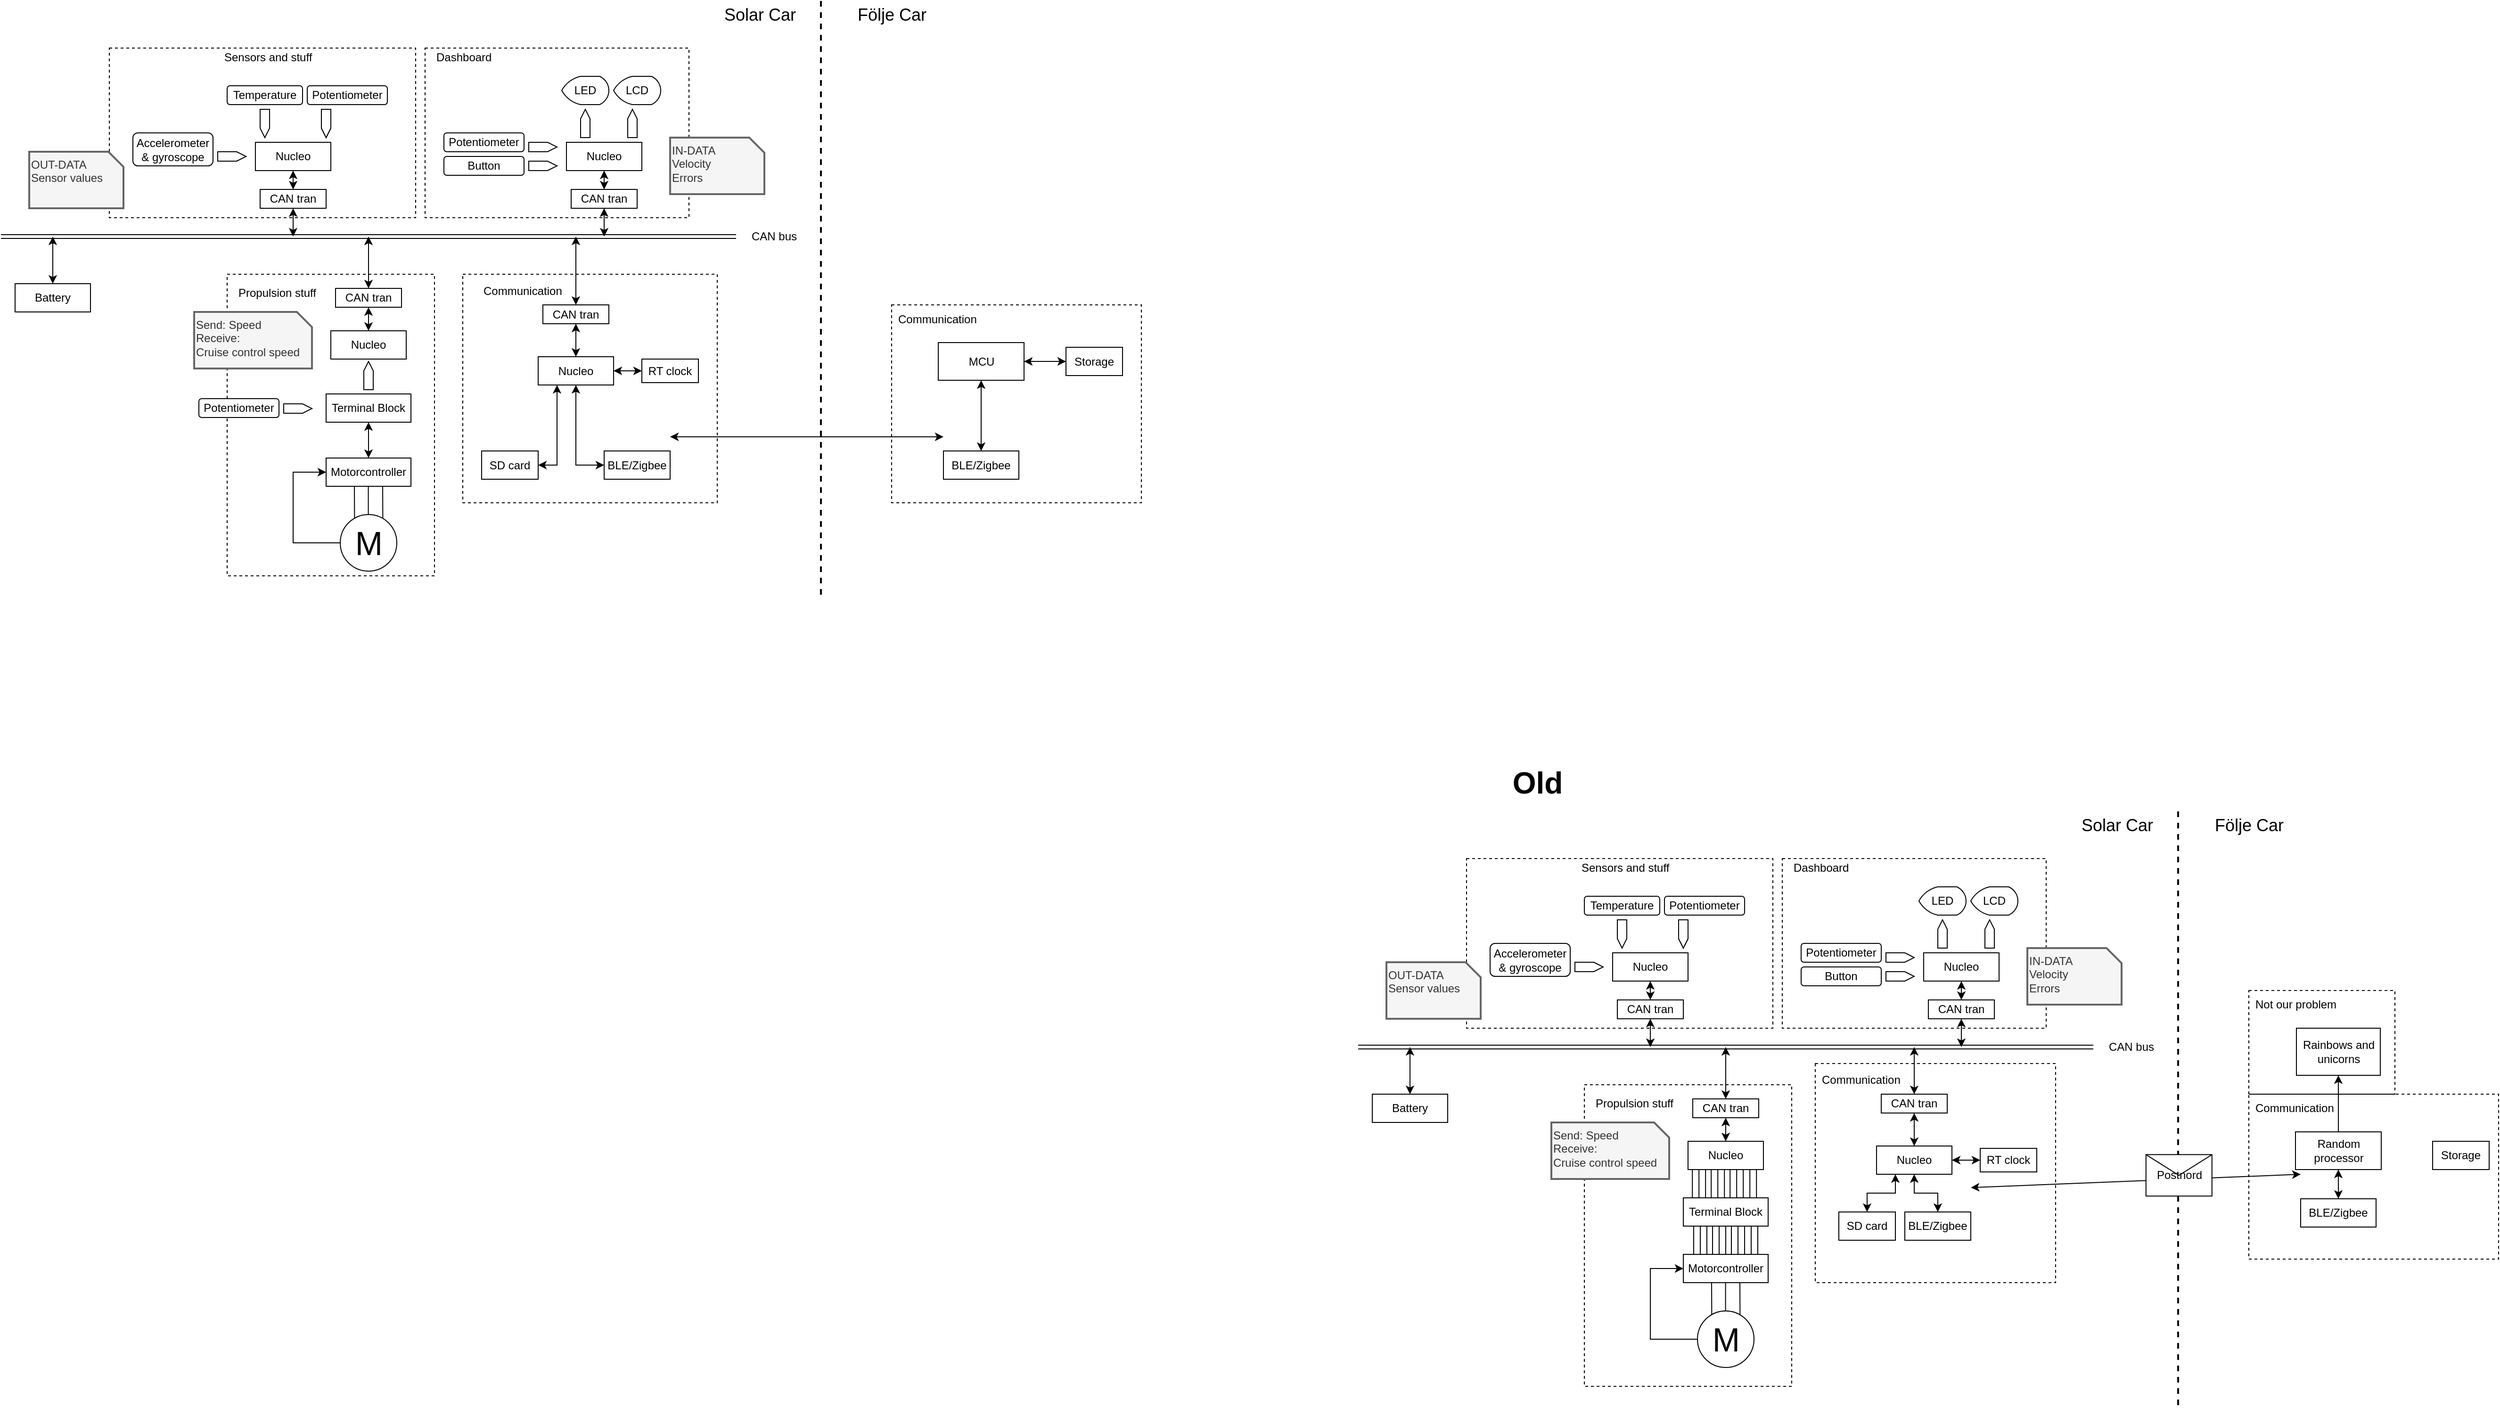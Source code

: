 <mxfile version="13.6.2" type="google"><diagram id="JOVtu_WP8rfLS2CWkXxi" name="Page-1"><mxGraphModel dx="2272" dy="831" grid="1" gridSize="10" guides="1" tooltips="1" connect="1" arrows="1" fold="1" page="1" pageScale="1" pageWidth="850" pageHeight="1100" math="0" shadow="0"><root><mxCell id="0"/><mxCell id="1" parent="0"/><mxCell id="NJDz_mMr1J9rs31VTrDO-143" value="" style="rounded=0;whiteSpace=wrap;html=1;strokeWidth=1;fillColor=none;dashed=1;" parent="1" vertex="1"><mxGeometry x="485" y="392.5" width="265" height="210" as="geometry"/></mxCell><mxCell id="5iltLt7FTqB3jubE-Xjw-35" value="" style="rounded=0;whiteSpace=wrap;html=1;strokeWidth=1;fillColor=none;dashed=1;" parent="1" vertex="1"><mxGeometry x="-345" y="120" width="325" height="180" as="geometry"/></mxCell><mxCell id="5iltLt7FTqB3jubE-Xjw-30" value="" style="rounded=0;whiteSpace=wrap;html=1;strokeWidth=1;fillColor=none;dashed=1;" parent="1" vertex="1"><mxGeometry x="30" y="360" width="270" height="242.5" as="geometry"/></mxCell><mxCell id="5iltLt7FTqB3jubE-Xjw-28" value="" style="rounded=0;whiteSpace=wrap;html=1;strokeWidth=1;fillColor=none;dashed=1;" parent="1" vertex="1"><mxGeometry x="-220" y="360" width="220" height="320" as="geometry"/></mxCell><mxCell id="5iltLt7FTqB3jubE-Xjw-18" value="" style="rounded=0;whiteSpace=wrap;html=1;strokeWidth=1;fillColor=none;dashed=1;" parent="1" vertex="1"><mxGeometry x="-10" y="120" width="280" height="180" as="geometry"/></mxCell><mxCell id="NJDz_mMr1J9rs31VTrDO-21" value="" style="endArrow=none;html=1;entryX=0.342;entryY=1.087;entryDx=0;entryDy=0;entryPerimeter=0;" parent="1" edge="1"><mxGeometry width="50" height="50" relative="1" as="geometry"><mxPoint x="-84.8" y="625" as="sourcePoint"/><mxPoint x="-85" y="585" as="targetPoint"/></mxGeometry></mxCell><mxCell id="NJDz_mMr1J9rs31VTrDO-20" value="" style="endArrow=none;html=1;entryX=0.342;entryY=1.087;entryDx=0;entryDy=0;entryPerimeter=0;" parent="1" edge="1"><mxGeometry width="50" height="50" relative="1" as="geometry"><mxPoint x="-54.8" y="625" as="sourcePoint"/><mxPoint x="-55.0" y="585" as="targetPoint"/></mxGeometry></mxCell><mxCell id="NJDz_mMr1J9rs31VTrDO-19" value="" style="endArrow=none;html=1;entryX=0.342;entryY=1.087;entryDx=0;entryDy=0;entryPerimeter=0;exitX=0.263;exitY=0.05;exitDx=0;exitDy=0;exitPerimeter=0;" parent="1" edge="1"><mxGeometry width="50" height="50" relative="1" as="geometry"><mxPoint x="-70.2" y="615.39" as="sourcePoint"/><mxPoint x="-70.2" y="585" as="targetPoint"/></mxGeometry></mxCell><mxCell id="5iltLt7FTqB3jubE-Xjw-7" style="edgeStyle=orthogonalEdgeStyle;rounded=0;orthogonalLoop=1;jettySize=auto;html=1;exitX=0.25;exitY=1;exitDx=0;exitDy=0;entryX=1;entryY=0.5;entryDx=0;entryDy=0;startArrow=classic;startFill=1;strokeWidth=1;strokeColor=#000000;" parent="1" source="kQJTYhVOfzbH0iFsb9MM-1" target="kQJTYhVOfzbH0iFsb9MM-20" edge="1"><mxGeometry relative="1" as="geometry"/></mxCell><mxCell id="5iltLt7FTqB3jubE-Xjw-10" style="edgeStyle=orthogonalEdgeStyle;rounded=0;orthogonalLoop=1;jettySize=auto;html=1;exitX=1;exitY=0.5;exitDx=0;exitDy=0;entryX=0;entryY=0.5;entryDx=0;entryDy=0;startArrow=classic;startFill=1;strokeWidth=1;strokeColor=#000000;" parent="1" source="kQJTYhVOfzbH0iFsb9MM-1" target="5iltLt7FTqB3jubE-Xjw-6" edge="1"><mxGeometry relative="1" as="geometry"/></mxCell><mxCell id="zyeD23SzKpVke0WsyrsD-100" style="edgeStyle=orthogonalEdgeStyle;rounded=0;orthogonalLoop=1;jettySize=auto;html=1;exitX=0.5;exitY=1;exitDx=0;exitDy=0;entryX=0;entryY=0.5;entryDx=0;entryDy=0;startArrow=classic;startFill=1;" parent="1" source="kQJTYhVOfzbH0iFsb9MM-1" target="kQJTYhVOfzbH0iFsb9MM-6" edge="1"><mxGeometry relative="1" as="geometry"/></mxCell><mxCell id="kQJTYhVOfzbH0iFsb9MM-1" value="Nucleo" style="rounded=0;whiteSpace=wrap;html=1;" parent="1" vertex="1"><mxGeometry x="110" y="447.5" width="80" height="30" as="geometry"/></mxCell><mxCell id="kQJTYhVOfzbH0iFsb9MM-2" value="" style="endArrow=none;dashed=1;html=1;fontStyle=1;strokeWidth=2;" parent="1" edge="1"><mxGeometry width="50" height="50" relative="1" as="geometry"><mxPoint x="410" y="700" as="sourcePoint"/><mxPoint x="410" y="70" as="targetPoint"/></mxGeometry></mxCell><mxCell id="kQJTYhVOfzbH0iFsb9MM-3" value="Solar Car" style="text;html=1;align=center;verticalAlign=middle;resizable=0;points=[];autosize=1;fontStyle=0;fontSize=18;" parent="1" vertex="1"><mxGeometry x="300" y="70" width="90" height="30" as="geometry"/></mxCell><mxCell id="kQJTYhVOfzbH0iFsb9MM-4" value="Följe Car" style="text;html=1;align=center;verticalAlign=middle;resizable=0;points=[];autosize=1;fontStyle=0;fontSize=18;" parent="1" vertex="1"><mxGeometry x="440" y="70" width="90" height="30" as="geometry"/></mxCell><mxCell id="kQJTYhVOfzbH0iFsb9MM-6" value="BLE/Zigbee" style="rounded=0;whiteSpace=wrap;html=1;" parent="1" vertex="1"><mxGeometry x="180" y="547.5" width="70" height="30" as="geometry"/></mxCell><mxCell id="kQJTYhVOfzbH0iFsb9MM-10" style="edgeStyle=orthogonalEdgeStyle;rounded=0;orthogonalLoop=1;jettySize=auto;html=1;exitX=0.5;exitY=1;exitDx=0;exitDy=0;entryX=0.5;entryY=0;entryDx=0;entryDy=0;startArrow=classic;startFill=1;" parent="1" source="kQJTYhVOfzbH0iFsb9MM-9" target="kQJTYhVOfzbH0iFsb9MM-1" edge="1"><mxGeometry relative="1" as="geometry"/></mxCell><mxCell id="kQJTYhVOfzbH0iFsb9MM-12" style="edgeStyle=orthogonalEdgeStyle;rounded=0;orthogonalLoop=1;jettySize=auto;html=1;exitX=0.5;exitY=0;exitDx=0;exitDy=0;startArrow=classic;startFill=1;" parent="1" source="kQJTYhVOfzbH0iFsb9MM-9" edge="1"><mxGeometry relative="1" as="geometry"><mxPoint x="150" y="320" as="targetPoint"/><mxPoint x="130" y="390" as="sourcePoint"/><Array as="points"><mxPoint x="150" y="320"/></Array></mxGeometry></mxCell><mxCell id="kQJTYhVOfzbH0iFsb9MM-9" value="CAN tran" style="rounded=0;whiteSpace=wrap;html=1;" parent="1" vertex="1"><mxGeometry x="115" y="392.5" width="70" height="20" as="geometry"/></mxCell><mxCell id="kQJTYhVOfzbH0iFsb9MM-16" style="edgeStyle=orthogonalEdgeStyle;rounded=0;orthogonalLoop=1;jettySize=auto;html=1;exitX=0.5;exitY=1;exitDx=0;exitDy=0;entryX=0.5;entryY=0;entryDx=0;entryDy=0;startArrow=classic;startFill=1;strokeWidth=1;" parent="1" source="kQJTYhVOfzbH0iFsb9MM-13" target="kQJTYhVOfzbH0iFsb9MM-14" edge="1"><mxGeometry relative="1" as="geometry"/></mxCell><mxCell id="kQJTYhVOfzbH0iFsb9MM-13" value="Nucleo" style="rounded=0;whiteSpace=wrap;html=1;" parent="1" vertex="1"><mxGeometry x="-190" y="220" width="80" height="30" as="geometry"/></mxCell><mxCell id="kQJTYhVOfzbH0iFsb9MM-17" style="edgeStyle=orthogonalEdgeStyle;rounded=0;orthogonalLoop=1;jettySize=auto;html=1;exitX=0.5;exitY=1;exitDx=0;exitDy=0;startArrow=classic;startFill=1;strokeColor=#000000;strokeWidth=1;" parent="1" source="kQJTYhVOfzbH0iFsb9MM-14" edge="1"><mxGeometry relative="1" as="geometry"><mxPoint x="-150" y="320" as="targetPoint"/></mxGeometry></mxCell><mxCell id="kQJTYhVOfzbH0iFsb9MM-14" value="CAN tran" style="rounded=0;whiteSpace=wrap;html=1;" parent="1" vertex="1"><mxGeometry x="-185" y="270" width="70" height="20" as="geometry"/></mxCell><mxCell id="kQJTYhVOfzbH0iFsb9MM-18" value="" style="shape=link;html=1;startArrow=classic;startFill=1;strokeColor=#000000;strokeWidth=1;" parent="1" edge="1"><mxGeometry width="100" relative="1" as="geometry"><mxPoint x="-460" y="320" as="sourcePoint"/><mxPoint x="320" y="320" as="targetPoint"/></mxGeometry></mxCell><mxCell id="kQJTYhVOfzbH0iFsb9MM-19" value="CAN bus" style="text;html=1;align=center;verticalAlign=middle;resizable=0;points=[];autosize=1;" parent="1" vertex="1"><mxGeometry x="330" y="310" width="60" height="20" as="geometry"/></mxCell><mxCell id="kQJTYhVOfzbH0iFsb9MM-20" value="SD card" style="rounded=0;whiteSpace=wrap;html=1;" parent="1" vertex="1"><mxGeometry x="50" y="547.5" width="60" height="30" as="geometry"/></mxCell><mxCell id="kQJTYhVOfzbH0iFsb9MM-24" style="edgeStyle=orthogonalEdgeStyle;rounded=0;orthogonalLoop=1;jettySize=auto;html=1;exitX=0.5;exitY=1;exitDx=0;exitDy=0;startArrow=classic;startFill=1;" parent="1" source="kQJTYhVOfzbH0iFsb9MM-25" target="kQJTYhVOfzbH0iFsb9MM-26" edge="1"><mxGeometry relative="1" as="geometry"/></mxCell><mxCell id="zyeD23SzKpVke0WsyrsD-105" style="edgeStyle=orthogonalEdgeStyle;rounded=0;orthogonalLoop=1;jettySize=auto;html=1;exitX=1;exitY=0.5;exitDx=0;exitDy=0;entryX=0;entryY=0.5;entryDx=0;entryDy=0;startArrow=classic;startFill=1;" parent="1" source="kQJTYhVOfzbH0iFsb9MM-25" target="5iltLt7FTqB3jubE-Xjw-47" edge="1"><mxGeometry relative="1" as="geometry"/></mxCell><mxCell id="kQJTYhVOfzbH0iFsb9MM-25" value="MCU" style="rounded=0;whiteSpace=wrap;html=1;" parent="1" vertex="1"><mxGeometry x="534.5" y="432.5" width="91" height="40" as="geometry"/></mxCell><mxCell id="kQJTYhVOfzbH0iFsb9MM-26" value="BLE/Zigbee" style="rounded=0;whiteSpace=wrap;html=1;" parent="1" vertex="1"><mxGeometry x="540" y="547.5" width="80" height="30" as="geometry"/></mxCell><mxCell id="kQJTYhVOfzbH0iFsb9MM-27" value="LCD" style="strokeWidth=1;html=1;shape=mxgraph.flowchart.display;whiteSpace=wrap;" parent="1" vertex="1"><mxGeometry x="190" y="150" width="50" height="30" as="geometry"/></mxCell><mxCell id="5iltLt7FTqB3jubE-Xjw-1" value="Potentiometer" style="rounded=1;whiteSpace=wrap;html=1;strokeWidth=1;" parent="1" vertex="1"><mxGeometry x="-135" y="160" width="85" height="20" as="geometry"/></mxCell><mxCell id="5iltLt7FTqB3jubE-Xjw-2" value="LED" style="strokeWidth=1;html=1;shape=mxgraph.flowchart.display;whiteSpace=wrap;" parent="1" vertex="1"><mxGeometry x="135" y="150" width="50" height="30" as="geometry"/></mxCell><mxCell id="5iltLt7FTqB3jubE-Xjw-3" value="Temperature" style="rounded=1;whiteSpace=wrap;html=1;strokeWidth=1;" parent="1" vertex="1"><mxGeometry x="-220" y="160" width="80" height="20" as="geometry"/></mxCell><mxCell id="_Mb_nzTMtizfZYNhQwks-2" value="" style="html=1;shadow=0;dashed=0;align=center;verticalAlign=middle;shape=mxgraph.arrows2.arrow;dy=0;dx=10;notch=0;rotation=90;" parent="1" vertex="1"><mxGeometry x="-195" y="195" width="30" height="10" as="geometry"/></mxCell><mxCell id="5iltLt7FTqB3jubE-Xjw-6" value="RT clock" style="rounded=0;whiteSpace=wrap;html=1;strokeWidth=1;" parent="1" vertex="1"><mxGeometry x="220" y="450" width="60" height="25" as="geometry"/></mxCell><mxCell id="5iltLt7FTqB3jubE-Xjw-11" value="" style="html=1;shadow=0;dashed=0;align=center;verticalAlign=middle;shape=mxgraph.arrows2.arrow;dy=0;dx=10;notch=0;rotation=90;" parent="1" vertex="1"><mxGeometry x="-130" y="195" width="30" height="10" as="geometry"/></mxCell><mxCell id="5iltLt7FTqB3jubE-Xjw-12" style="edgeStyle=orthogonalEdgeStyle;rounded=0;orthogonalLoop=1;jettySize=auto;html=1;exitX=0.5;exitY=1;exitDx=0;exitDy=0;entryX=0.5;entryY=0;entryDx=0;entryDy=0;startArrow=classic;startFill=1;strokeWidth=1;" parent="1" source="5iltLt7FTqB3jubE-Xjw-13" target="5iltLt7FTqB3jubE-Xjw-14" edge="1"><mxGeometry relative="1" as="geometry"/></mxCell><mxCell id="5iltLt7FTqB3jubE-Xjw-13" value="Nucleo" style="rounded=0;whiteSpace=wrap;html=1;" parent="1" vertex="1"><mxGeometry x="140" y="220" width="80" height="30" as="geometry"/></mxCell><mxCell id="5iltLt7FTqB3jubE-Xjw-17" style="edgeStyle=orthogonalEdgeStyle;rounded=0;orthogonalLoop=1;jettySize=auto;html=1;exitX=0.5;exitY=1;exitDx=0;exitDy=0;startArrow=classic;startFill=1;strokeColor=#000000;strokeWidth=1;" parent="1" source="5iltLt7FTqB3jubE-Xjw-14" edge="1"><mxGeometry relative="1" as="geometry"><mxPoint x="180" y="320" as="targetPoint"/></mxGeometry></mxCell><mxCell id="5iltLt7FTqB3jubE-Xjw-14" value="CAN tran" style="rounded=0;whiteSpace=wrap;html=1;" parent="1" vertex="1"><mxGeometry x="145" y="270" width="70" height="20" as="geometry"/></mxCell><mxCell id="5iltLt7FTqB3jubE-Xjw-15" value="" style="html=1;shadow=0;dashed=0;align=center;verticalAlign=middle;shape=mxgraph.arrows2.arrow;dy=0;dx=10;notch=0;rotation=90;direction=west;" parent="1" vertex="1"><mxGeometry x="145" y="195" width="30" height="10" as="geometry"/></mxCell><mxCell id="5iltLt7FTqB3jubE-Xjw-16" value="" style="html=1;shadow=0;dashed=0;align=center;verticalAlign=middle;shape=mxgraph.arrows2.arrow;dy=0;dx=10;notch=0;rotation=90;direction=west;" parent="1" vertex="1"><mxGeometry x="195" y="195" width="30" height="10" as="geometry"/></mxCell><mxCell id="NJDz_mMr1J9rs31VTrDO-3" value="Nucleo" style="rounded=0;whiteSpace=wrap;html=1;" parent="1" vertex="1"><mxGeometry x="-110" y="420" width="80" height="30" as="geometry"/></mxCell><mxCell id="NJDz_mMr1J9rs31VTrDO-5" style="edgeStyle=orthogonalEdgeStyle;rounded=0;orthogonalLoop=1;jettySize=auto;html=1;exitX=0.5;exitY=1;exitDx=0;exitDy=0;entryX=0.5;entryY=0;entryDx=0;entryDy=0;startArrow=classic;startFill=1;" parent="1" target="NJDz_mMr1J9rs31VTrDO-3" edge="1"><mxGeometry relative="1" as="geometry"><mxPoint x="-70" y="395" as="sourcePoint"/></mxGeometry></mxCell><mxCell id="NJDz_mMr1J9rs31VTrDO-9" style="edgeStyle=orthogonalEdgeStyle;rounded=0;orthogonalLoop=1;jettySize=auto;html=1;exitX=0.5;exitY=0;exitDx=0;exitDy=0;startArrow=classic;startFill=1;" parent="1" source="NJDz_mMr1J9rs31VTrDO-10" edge="1"><mxGeometry relative="1" as="geometry"><mxPoint x="-70" y="320" as="targetPoint"/></mxGeometry></mxCell><mxCell id="NJDz_mMr1J9rs31VTrDO-10" value="CAN tran" style="rounded=0;whiteSpace=wrap;html=1;" parent="1" vertex="1"><mxGeometry x="-105" y="375" width="70" height="20" as="geometry"/></mxCell><mxCell id="NJDz_mMr1J9rs31VTrDO-11" value="M" style="verticalLabelPosition=middle;shadow=0;dashed=0;align=center;html=1;verticalAlign=middle;strokeWidth=1;shape=ellipse;aspect=fixed;fontSize=35;" parent="1" vertex="1"><mxGeometry x="-100" y="615" width="60" height="60" as="geometry"/></mxCell><mxCell id="zyeD23SzKpVke0WsyrsD-101" style="edgeStyle=orthogonalEdgeStyle;rounded=0;orthogonalLoop=1;jettySize=auto;html=1;exitX=0.5;exitY=1;exitDx=0;exitDy=0;entryX=0.5;entryY=0;entryDx=0;entryDy=0;startArrow=classic;startFill=1;" parent="1" source="NJDz_mMr1J9rs31VTrDO-12" target="NJDz_mMr1J9rs31VTrDO-13" edge="1"><mxGeometry relative="1" as="geometry"/></mxCell><mxCell id="NJDz_mMr1J9rs31VTrDO-12" value="Terminal Block" style="rounded=0;whiteSpace=wrap;html=1;" parent="1" vertex="1"><mxGeometry x="-115" y="487" width="90" height="30" as="geometry"/></mxCell><mxCell id="NJDz_mMr1J9rs31VTrDO-56" style="edgeStyle=orthogonalEdgeStyle;rounded=0;orthogonalLoop=1;jettySize=auto;html=1;startArrow=classic;startFill=1;endArrow=none;endFill=0;entryX=0;entryY=0.5;entryDx=0;entryDy=0;" parent="1" target="NJDz_mMr1J9rs31VTrDO-11" edge="1"><mxGeometry relative="1" as="geometry"><mxPoint x="-115" y="570" as="sourcePoint"/><mxPoint x="-100" y="655" as="targetPoint"/><Array as="points"><mxPoint x="-115" y="570"/><mxPoint x="-150" y="570"/><mxPoint x="-150" y="645"/></Array></mxGeometry></mxCell><mxCell id="NJDz_mMr1J9rs31VTrDO-13" value="Motorcontroller" style="rounded=0;whiteSpace=wrap;html=1;" parent="1" vertex="1"><mxGeometry x="-115" y="555" width="90" height="30" as="geometry"/></mxCell><mxCell id="5iltLt7FTqB3jubE-Xjw-19" value="Dashboard" style="text;html=1;align=left;verticalAlign=middle;resizable=0;points=[];autosize=1;" parent="1" vertex="1"><mxGeometry y="120" width="80" height="20" as="geometry"/></mxCell><mxCell id="5iltLt7FTqB3jubE-Xjw-27" style="edgeStyle=orthogonalEdgeStyle;rounded=0;orthogonalLoop=1;jettySize=auto;html=1;exitX=0.5;exitY=0;exitDx=0;exitDy=0;startArrow=classic;startFill=1;strokeColor=#000000;strokeWidth=1;" parent="1" source="5iltLt7FTqB3jubE-Xjw-26" edge="1"><mxGeometry relative="1" as="geometry"><mxPoint x="-405" y="320" as="targetPoint"/></mxGeometry></mxCell><mxCell id="5iltLt7FTqB3jubE-Xjw-26" value="Battery" style="rounded=0;whiteSpace=wrap;html=1;" parent="1" vertex="1"><mxGeometry x="-445" y="370" width="80" height="30" as="geometry"/></mxCell><mxCell id="5iltLt7FTqB3jubE-Xjw-29" value="Propulsion stuff" style="text;html=1;align=left;verticalAlign=middle;resizable=0;points=[];autosize=1;" parent="1" vertex="1"><mxGeometry x="-210" y="370" width="100" height="20" as="geometry"/></mxCell><mxCell id="5iltLt7FTqB3jubE-Xjw-31" value="Communication" style="text;html=1;align=left;verticalAlign=middle;resizable=0;points=[];autosize=1;" parent="1" vertex="1"><mxGeometry x="50" y="367.5" width="100" height="20" as="geometry"/></mxCell><mxCell id="NJDz_mMr1J9rs31VTrDO-134" value="" style="shape=image;html=1;verticalAlign=top;verticalLabelPosition=bottom;labelBackgroundColor=#ffffff;imageAspect=0;aspect=fixed;image=https://cdn0.iconfinder.com/data/icons/gcons-2/21/parabolic-128.png" parent="1" vertex="1"><mxGeometry x="220" y="517.5" width="30" height="30" as="geometry"/></mxCell><mxCell id="NJDz_mMr1J9rs31VTrDO-135" value="" style="shape=image;html=1;verticalAlign=top;verticalLabelPosition=bottom;labelBackgroundColor=#ffffff;imageAspect=0;aspect=fixed;image=https://cdn0.iconfinder.com/data/icons/gcons-2/21/parabolic-128.png;direction=east;flipH=1;" parent="1" vertex="1"><mxGeometry x="540" y="517.5" width="30" height="30" as="geometry"/></mxCell><mxCell id="5iltLt7FTqB3jubE-Xjw-36" value="Sensors and stuff" style="text;html=1;align=left;verticalAlign=middle;resizable=0;points=[];autosize=1;" parent="1" vertex="1"><mxGeometry x="-225" y="120" width="110" height="20" as="geometry"/></mxCell><mxCell id="5iltLt7FTqB3jubE-Xjw-37" value="Potentiometer" style="rounded=1;whiteSpace=wrap;html=1;strokeWidth=1;" parent="1" vertex="1"><mxGeometry x="10" y="210" width="85" height="20" as="geometry"/></mxCell><mxCell id="5iltLt7FTqB3jubE-Xjw-38" value="" style="html=1;shadow=0;dashed=0;align=center;verticalAlign=middle;shape=mxgraph.arrows2.arrow;dy=0;dx=10;notch=0;rotation=90;" parent="1" vertex="1"><mxGeometry x="-130" y="195" width="30" height="10" as="geometry"/></mxCell><mxCell id="5iltLt7FTqB3jubE-Xjw-39" value="" style="html=1;shadow=0;dashed=0;align=center;verticalAlign=middle;shape=mxgraph.arrows2.arrow;dy=0;dx=10;notch=0;rotation=90;direction=north;" parent="1" vertex="1"><mxGeometry x="110" y="210" width="10" height="30" as="geometry"/></mxCell><mxCell id="5iltLt7FTqB3jubE-Xjw-40" value="Accelerometer &amp;amp; gyroscope" style="rounded=1;whiteSpace=wrap;html=1;strokeWidth=1;" parent="1" vertex="1"><mxGeometry x="-320" y="210" width="85" height="35" as="geometry"/></mxCell><mxCell id="5iltLt7FTqB3jubE-Xjw-41" value="" style="html=1;shadow=0;dashed=0;align=center;verticalAlign=middle;shape=mxgraph.arrows2.arrow;dy=0;dx=10;notch=0;rotation=90;direction=north;" parent="1" vertex="1"><mxGeometry x="-220" y="220" width="10" height="30" as="geometry"/></mxCell><mxCell id="5iltLt7FTqB3jubE-Xjw-43" value="Button" style="rounded=1;whiteSpace=wrap;html=1;strokeWidth=1;" parent="1" vertex="1"><mxGeometry x="10" y="235" width="85" height="20" as="geometry"/></mxCell><mxCell id="5iltLt7FTqB3jubE-Xjw-44" value="" style="html=1;shadow=0;dashed=0;align=center;verticalAlign=middle;shape=mxgraph.arrows2.arrow;dy=0;dx=10;notch=0;rotation=90;direction=north;" parent="1" vertex="1"><mxGeometry x="110" y="230" width="10" height="30" as="geometry"/></mxCell><mxCell id="5iltLt7FTqB3jubE-Xjw-47" value="Storage" style="rounded=0;whiteSpace=wrap;html=1;" parent="1" vertex="1"><mxGeometry x="670" y="437.5" width="60" height="30" as="geometry"/></mxCell><mxCell id="NJDz_mMr1J9rs31VTrDO-145" value="Communication" style="text;html=1;align=left;verticalAlign=middle;resizable=0;points=[];autosize=1;" parent="1" vertex="1"><mxGeometry x="490" y="397.5" width="100" height="20" as="geometry"/></mxCell><mxCell id="NJDz_mMr1J9rs31VTrDO-152" value="" style="endArrow=classic;html=1;entryX=0;entryY=0.5;entryDx=0;entryDy=0;startArrow=classic;startFill=1;exitX=1;exitY=0.5;exitDx=0;exitDy=0;" parent="1" source="NJDz_mMr1J9rs31VTrDO-134" target="NJDz_mMr1J9rs31VTrDO-135" edge="1"><mxGeometry relative="1" as="geometry"><mxPoint x="190.1" y="469.16" as="sourcePoint"/><mxPoint x="540.0" y="455.0" as="targetPoint"/></mxGeometry></mxCell><mxCell id="5iltLt7FTqB3jubE-Xjw-70" value="IN-DATA&lt;br&gt;&lt;div&gt;Velocity&lt;/div&gt;&lt;div&gt;Errors&lt;/div&gt;&lt;div&gt;&lt;br&gt;&lt;/div&gt;" style="shape=card;whiteSpace=wrap;html=1;strokeWidth=2;fontSize=12;align=left;direction=south;size=16;verticalAlign=top;fillColor=#f5f5f5;strokeColor=#666666;fontColor=#333333;flipH=0;flipV=0;" parent="1" vertex="1"><mxGeometry x="250" y="215" width="100" height="60" as="geometry"/></mxCell><mxCell id="5iltLt7FTqB3jubE-Xjw-72" value="&lt;div&gt;OUT-DATA&lt;/div&gt;&lt;div&gt;Sensor values&lt;br&gt;&lt;/div&gt;&lt;div&gt;&lt;br&gt;&lt;/div&gt;" style="shape=card;whiteSpace=wrap;html=1;strokeWidth=2;fontSize=12;align=left;direction=south;size=16;verticalAlign=top;fillColor=#f5f5f5;strokeColor=#666666;fontColor=#333333;flipH=0;flipV=0;" parent="1" vertex="1"><mxGeometry x="-430" y="230" width="100" height="60" as="geometry"/></mxCell><mxCell id="5iltLt7FTqB3jubE-Xjw-73" value="&lt;div&gt;Send: Speed&lt;/div&gt;&lt;div&gt;Receive:&lt;/div&gt;&lt;div&gt;Cruise control speed&lt;br&gt;&lt;/div&gt;" style="shape=card;whiteSpace=wrap;html=1;strokeWidth=2;fontSize=12;align=left;direction=south;size=16;verticalAlign=top;fillColor=#f5f5f5;strokeColor=#666666;fontColor=#333333;flipH=0;flipV=0;" parent="1" vertex="1"><mxGeometry x="-255" y="400" width="125" height="60" as="geometry"/></mxCell><mxCell id="zyeD23SzKpVke0WsyrsD-1" value="" style="rounded=0;whiteSpace=wrap;html=1;strokeWidth=1;fillColor=none;dashed=1;" parent="1" vertex="1"><mxGeometry x="1925" y="1230" width="265" height="175" as="geometry"/></mxCell><mxCell id="zyeD23SzKpVke0WsyrsD-2" value="" style="rounded=0;whiteSpace=wrap;html=1;strokeWidth=1;fillColor=none;dashed=1;" parent="1" vertex="1"><mxGeometry x="1925" y="1120" width="155" height="110" as="geometry"/></mxCell><mxCell id="zyeD23SzKpVke0WsyrsD-3" value="" style="rounded=0;whiteSpace=wrap;html=1;strokeWidth=1;fillColor=none;dashed=1;" parent="1" vertex="1"><mxGeometry x="1095" y="980" width="325" height="180" as="geometry"/></mxCell><mxCell id="zyeD23SzKpVke0WsyrsD-4" value="" style="rounded=0;whiteSpace=wrap;html=1;strokeWidth=1;fillColor=none;dashed=1;" parent="1" vertex="1"><mxGeometry x="1465" y="1197.5" width="255" height="232.5" as="geometry"/></mxCell><mxCell id="zyeD23SzKpVke0WsyrsD-5" value="" style="rounded=0;whiteSpace=wrap;html=1;strokeWidth=1;fillColor=none;dashed=1;" parent="1" vertex="1"><mxGeometry x="1220" y="1220" width="220" height="320" as="geometry"/></mxCell><mxCell id="zyeD23SzKpVke0WsyrsD-6" value="" style="rounded=0;whiteSpace=wrap;html=1;strokeWidth=1;fillColor=none;dashed=1;" parent="1" vertex="1"><mxGeometry x="1430" y="980" width="280" height="180" as="geometry"/></mxCell><mxCell id="zyeD23SzKpVke0WsyrsD-7" value="" style="endArrow=none;html=1;entryX=0.342;entryY=1.087;entryDx=0;entryDy=0;entryPerimeter=0;" parent="1" edge="1"><mxGeometry width="50" height="50" relative="1" as="geometry"><mxPoint x="1355.2" y="1470" as="sourcePoint"/><mxPoint x="1355" y="1430" as="targetPoint"/></mxGeometry></mxCell><mxCell id="zyeD23SzKpVke0WsyrsD-8" value="" style="endArrow=none;html=1;entryX=0.342;entryY=1.087;entryDx=0;entryDy=0;entryPerimeter=0;" parent="1" edge="1"><mxGeometry width="50" height="50" relative="1" as="geometry"><mxPoint x="1385.2" y="1470" as="sourcePoint"/><mxPoint x="1385" y="1430" as="targetPoint"/></mxGeometry></mxCell><mxCell id="zyeD23SzKpVke0WsyrsD-9" value="" style="endArrow=none;html=1;entryX=0.342;entryY=1.087;entryDx=0;entryDy=0;entryPerimeter=0;exitX=0.263;exitY=0.05;exitDx=0;exitDy=0;exitPerimeter=0;" parent="1" edge="1"><mxGeometry width="50" height="50" relative="1" as="geometry"><mxPoint x="1369.8" y="1460.39" as="sourcePoint"/><mxPoint x="1369.8" y="1430" as="targetPoint"/></mxGeometry></mxCell><mxCell id="zyeD23SzKpVke0WsyrsD-10" style="edgeStyle=orthogonalEdgeStyle;rounded=0;orthogonalLoop=1;jettySize=auto;html=1;exitX=0.25;exitY=1;exitDx=0;exitDy=0;entryX=0.5;entryY=0;entryDx=0;entryDy=0;startArrow=classic;startFill=1;strokeWidth=1;strokeColor=#000000;" parent="1" source="zyeD23SzKpVke0WsyrsD-13" target="zyeD23SzKpVke0WsyrsD-27" edge="1"><mxGeometry relative="1" as="geometry"/></mxCell><mxCell id="zyeD23SzKpVke0WsyrsD-11" style="edgeStyle=orthogonalEdgeStyle;rounded=0;orthogonalLoop=1;jettySize=auto;html=1;exitX=0.5;exitY=1;exitDx=0;exitDy=0;entryX=0.5;entryY=0;entryDx=0;entryDy=0;startArrow=classic;startFill=1;strokeWidth=1;strokeColor=#000000;" parent="1" source="zyeD23SzKpVke0WsyrsD-13" target="zyeD23SzKpVke0WsyrsD-17" edge="1"><mxGeometry relative="1" as="geometry"/></mxCell><mxCell id="zyeD23SzKpVke0WsyrsD-12" style="edgeStyle=orthogonalEdgeStyle;rounded=0;orthogonalLoop=1;jettySize=auto;html=1;exitX=1;exitY=0.5;exitDx=0;exitDy=0;entryX=0;entryY=0.5;entryDx=0;entryDy=0;startArrow=classic;startFill=1;strokeWidth=1;strokeColor=#000000;" parent="1" source="zyeD23SzKpVke0WsyrsD-13" target="zyeD23SzKpVke0WsyrsD-36" edge="1"><mxGeometry relative="1" as="geometry"/></mxCell><mxCell id="zyeD23SzKpVke0WsyrsD-13" value="Nucleo" style="rounded=0;whiteSpace=wrap;html=1;" parent="1" vertex="1"><mxGeometry x="1530" y="1285" width="80" height="30" as="geometry"/></mxCell><mxCell id="zyeD23SzKpVke0WsyrsD-14" value="" style="endArrow=none;dashed=1;html=1;fontStyle=1;strokeWidth=2;" parent="1" edge="1"><mxGeometry width="50" height="50" relative="1" as="geometry"><mxPoint x="1850" y="1560" as="sourcePoint"/><mxPoint x="1850" y="930" as="targetPoint"/></mxGeometry></mxCell><mxCell id="zyeD23SzKpVke0WsyrsD-15" value="Solar Car" style="text;html=1;align=center;verticalAlign=middle;resizable=0;points=[];autosize=1;fontStyle=0;fontSize=18;" parent="1" vertex="1"><mxGeometry x="1740" y="930" width="90" height="30" as="geometry"/></mxCell><mxCell id="zyeD23SzKpVke0WsyrsD-16" value="Följe Car" style="text;html=1;align=center;verticalAlign=middle;resizable=0;points=[];autosize=1;fontStyle=0;fontSize=18;" parent="1" vertex="1"><mxGeometry x="1880" y="930" width="90" height="30" as="geometry"/></mxCell><mxCell id="zyeD23SzKpVke0WsyrsD-17" value="BLE/Zigbee" style="rounded=0;whiteSpace=wrap;html=1;" parent="1" vertex="1"><mxGeometry x="1560" y="1355" width="70" height="30" as="geometry"/></mxCell><mxCell id="zyeD23SzKpVke0WsyrsD-18" style="edgeStyle=orthogonalEdgeStyle;rounded=0;orthogonalLoop=1;jettySize=auto;html=1;exitX=0.5;exitY=1;exitDx=0;exitDy=0;entryX=0.5;entryY=0;entryDx=0;entryDy=0;startArrow=classic;startFill=1;" parent="1" source="zyeD23SzKpVke0WsyrsD-20" target="zyeD23SzKpVke0WsyrsD-13" edge="1"><mxGeometry relative="1" as="geometry"/></mxCell><mxCell id="zyeD23SzKpVke0WsyrsD-19" style="edgeStyle=orthogonalEdgeStyle;rounded=0;orthogonalLoop=1;jettySize=auto;html=1;exitX=0.5;exitY=0;exitDx=0;exitDy=0;startArrow=classic;startFill=1;" parent="1" source="zyeD23SzKpVke0WsyrsD-20" edge="1"><mxGeometry relative="1" as="geometry"><mxPoint x="1570" y="1180" as="targetPoint"/><mxPoint x="1570" y="1250" as="sourcePoint"/></mxGeometry></mxCell><mxCell id="zyeD23SzKpVke0WsyrsD-20" value="CAN tran" style="rounded=0;whiteSpace=wrap;html=1;" parent="1" vertex="1"><mxGeometry x="1535" y="1230" width="70" height="20" as="geometry"/></mxCell><mxCell id="zyeD23SzKpVke0WsyrsD-21" style="edgeStyle=orthogonalEdgeStyle;rounded=0;orthogonalLoop=1;jettySize=auto;html=1;exitX=0.5;exitY=1;exitDx=0;exitDy=0;entryX=0.5;entryY=0;entryDx=0;entryDy=0;startArrow=classic;startFill=1;strokeWidth=1;" parent="1" source="zyeD23SzKpVke0WsyrsD-22" target="zyeD23SzKpVke0WsyrsD-24" edge="1"><mxGeometry relative="1" as="geometry"/></mxCell><mxCell id="zyeD23SzKpVke0WsyrsD-22" value="Nucleo" style="rounded=0;whiteSpace=wrap;html=1;" parent="1" vertex="1"><mxGeometry x="1250" y="1080" width="80" height="30" as="geometry"/></mxCell><mxCell id="zyeD23SzKpVke0WsyrsD-23" style="edgeStyle=orthogonalEdgeStyle;rounded=0;orthogonalLoop=1;jettySize=auto;html=1;exitX=0.5;exitY=1;exitDx=0;exitDy=0;startArrow=classic;startFill=1;strokeColor=#000000;strokeWidth=1;" parent="1" source="zyeD23SzKpVke0WsyrsD-24" edge="1"><mxGeometry relative="1" as="geometry"><mxPoint x="1290" y="1180" as="targetPoint"/></mxGeometry></mxCell><mxCell id="zyeD23SzKpVke0WsyrsD-24" value="CAN tran" style="rounded=0;whiteSpace=wrap;html=1;" parent="1" vertex="1"><mxGeometry x="1255" y="1130" width="70" height="20" as="geometry"/></mxCell><mxCell id="zyeD23SzKpVke0WsyrsD-25" value="" style="shape=link;html=1;startArrow=classic;startFill=1;strokeColor=#000000;strokeWidth=1;" parent="1" edge="1"><mxGeometry width="100" relative="1" as="geometry"><mxPoint x="980" y="1180" as="sourcePoint"/><mxPoint x="1760" y="1180" as="targetPoint"/></mxGeometry></mxCell><mxCell id="zyeD23SzKpVke0WsyrsD-26" value="CAN bus" style="text;html=1;align=center;verticalAlign=middle;resizable=0;points=[];autosize=1;" parent="1" vertex="1"><mxGeometry x="1770" y="1170" width="60" height="20" as="geometry"/></mxCell><mxCell id="zyeD23SzKpVke0WsyrsD-27" value="SD card" style="rounded=0;whiteSpace=wrap;html=1;" parent="1" vertex="1"><mxGeometry x="1490" y="1355" width="60" height="30" as="geometry"/></mxCell><mxCell id="zyeD23SzKpVke0WsyrsD-28" style="edgeStyle=orthogonalEdgeStyle;rounded=0;orthogonalLoop=1;jettySize=auto;html=1;exitX=0.5;exitY=1;exitDx=0;exitDy=0;startArrow=classic;startFill=1;" parent="1" source="zyeD23SzKpVke0WsyrsD-29" target="zyeD23SzKpVke0WsyrsD-30" edge="1"><mxGeometry relative="1" as="geometry"/></mxCell><mxCell id="zyeD23SzKpVke0WsyrsD-29" value="Random processor" style="rounded=0;whiteSpace=wrap;html=1;" parent="1" vertex="1"><mxGeometry x="1974.5" y="1270" width="91" height="40" as="geometry"/></mxCell><mxCell id="zyeD23SzKpVke0WsyrsD-30" value="BLE/Zigbee" style="rounded=0;whiteSpace=wrap;html=1;" parent="1" vertex="1"><mxGeometry x="1980" y="1341" width="80" height="30" as="geometry"/></mxCell><mxCell id="zyeD23SzKpVke0WsyrsD-31" value="LCD" style="strokeWidth=1;html=1;shape=mxgraph.flowchart.display;whiteSpace=wrap;" parent="1" vertex="1"><mxGeometry x="1630" y="1010" width="50" height="30" as="geometry"/></mxCell><mxCell id="zyeD23SzKpVke0WsyrsD-32" value="Potentiometer" style="rounded=1;whiteSpace=wrap;html=1;strokeWidth=1;" parent="1" vertex="1"><mxGeometry x="1305" y="1020" width="85" height="20" as="geometry"/></mxCell><mxCell id="zyeD23SzKpVke0WsyrsD-33" value="LED" style="strokeWidth=1;html=1;shape=mxgraph.flowchart.display;whiteSpace=wrap;" parent="1" vertex="1"><mxGeometry x="1575" y="1010" width="50" height="30" as="geometry"/></mxCell><mxCell id="zyeD23SzKpVke0WsyrsD-34" value="Temperature" style="rounded=1;whiteSpace=wrap;html=1;strokeWidth=1;" parent="1" vertex="1"><mxGeometry x="1220" y="1020" width="80" height="20" as="geometry"/></mxCell><mxCell id="zyeD23SzKpVke0WsyrsD-35" value="" style="html=1;shadow=0;dashed=0;align=center;verticalAlign=middle;shape=mxgraph.arrows2.arrow;dy=0;dx=10;notch=0;rotation=90;" parent="1" vertex="1"><mxGeometry x="1245" y="1055" width="30" height="10" as="geometry"/></mxCell><mxCell id="zyeD23SzKpVke0WsyrsD-36" value="RT clock" style="rounded=0;whiteSpace=wrap;html=1;strokeWidth=1;" parent="1" vertex="1"><mxGeometry x="1640" y="1287.5" width="60" height="25" as="geometry"/></mxCell><mxCell id="zyeD23SzKpVke0WsyrsD-37" value="" style="html=1;shadow=0;dashed=0;align=center;verticalAlign=middle;shape=mxgraph.arrows2.arrow;dy=0;dx=10;notch=0;rotation=90;" parent="1" vertex="1"><mxGeometry x="1310" y="1055" width="30" height="10" as="geometry"/></mxCell><mxCell id="zyeD23SzKpVke0WsyrsD-38" style="edgeStyle=orthogonalEdgeStyle;rounded=0;orthogonalLoop=1;jettySize=auto;html=1;exitX=0.5;exitY=1;exitDx=0;exitDy=0;entryX=0.5;entryY=0;entryDx=0;entryDy=0;startArrow=classic;startFill=1;strokeWidth=1;" parent="1" source="zyeD23SzKpVke0WsyrsD-39" target="zyeD23SzKpVke0WsyrsD-41" edge="1"><mxGeometry relative="1" as="geometry"/></mxCell><mxCell id="zyeD23SzKpVke0WsyrsD-39" value="Nucleo" style="rounded=0;whiteSpace=wrap;html=1;" parent="1" vertex="1"><mxGeometry x="1580" y="1080" width="80" height="30" as="geometry"/></mxCell><mxCell id="zyeD23SzKpVke0WsyrsD-40" style="edgeStyle=orthogonalEdgeStyle;rounded=0;orthogonalLoop=1;jettySize=auto;html=1;exitX=0.5;exitY=1;exitDx=0;exitDy=0;startArrow=classic;startFill=1;strokeColor=#000000;strokeWidth=1;" parent="1" source="zyeD23SzKpVke0WsyrsD-41" edge="1"><mxGeometry relative="1" as="geometry"><mxPoint x="1620" y="1180" as="targetPoint"/></mxGeometry></mxCell><mxCell id="zyeD23SzKpVke0WsyrsD-41" value="CAN tran" style="rounded=0;whiteSpace=wrap;html=1;" parent="1" vertex="1"><mxGeometry x="1585" y="1130" width="70" height="20" as="geometry"/></mxCell><mxCell id="zyeD23SzKpVke0WsyrsD-42" value="" style="html=1;shadow=0;dashed=0;align=center;verticalAlign=middle;shape=mxgraph.arrows2.arrow;dy=0;dx=10;notch=0;rotation=90;direction=west;" parent="1" vertex="1"><mxGeometry x="1585" y="1055" width="30" height="10" as="geometry"/></mxCell><mxCell id="zyeD23SzKpVke0WsyrsD-43" value="" style="html=1;shadow=0;dashed=0;align=center;verticalAlign=middle;shape=mxgraph.arrows2.arrow;dy=0;dx=10;notch=0;rotation=90;direction=west;" parent="1" vertex="1"><mxGeometry x="1635" y="1055" width="30" height="10" as="geometry"/></mxCell><mxCell id="zyeD23SzKpVke0WsyrsD-44" value="Nucleo" style="rounded=0;whiteSpace=wrap;html=1;" parent="1" vertex="1"><mxGeometry x="1330" y="1280" width="80" height="30" as="geometry"/></mxCell><mxCell id="zyeD23SzKpVke0WsyrsD-45" style="edgeStyle=orthogonalEdgeStyle;rounded=0;orthogonalLoop=1;jettySize=auto;html=1;exitX=0.5;exitY=1;exitDx=0;exitDy=0;entryX=0.5;entryY=0;entryDx=0;entryDy=0;startArrow=classic;startFill=1;" parent="1" target="zyeD23SzKpVke0WsyrsD-44" edge="1"><mxGeometry relative="1" as="geometry"><mxPoint x="1370" y="1255" as="sourcePoint"/></mxGeometry></mxCell><mxCell id="zyeD23SzKpVke0WsyrsD-46" style="edgeStyle=orthogonalEdgeStyle;rounded=0;orthogonalLoop=1;jettySize=auto;html=1;exitX=0.5;exitY=0;exitDx=0;exitDy=0;startArrow=classic;startFill=1;" parent="1" source="zyeD23SzKpVke0WsyrsD-47" edge="1"><mxGeometry relative="1" as="geometry"><mxPoint x="1370" y="1180" as="targetPoint"/></mxGeometry></mxCell><mxCell id="zyeD23SzKpVke0WsyrsD-47" value="CAN tran" style="rounded=0;whiteSpace=wrap;html=1;" parent="1" vertex="1"><mxGeometry x="1335" y="1235" width="70" height="20" as="geometry"/></mxCell><mxCell id="zyeD23SzKpVke0WsyrsD-48" value="M" style="verticalLabelPosition=middle;shadow=0;dashed=0;align=center;html=1;verticalAlign=middle;strokeWidth=1;shape=ellipse;aspect=fixed;fontSize=35;" parent="1" vertex="1"><mxGeometry x="1340" y="1460" width="60" height="60" as="geometry"/></mxCell><mxCell id="zyeD23SzKpVke0WsyrsD-49" value="Terminal Block" style="rounded=0;whiteSpace=wrap;html=1;" parent="1" vertex="1"><mxGeometry x="1325" y="1340" width="90" height="30" as="geometry"/></mxCell><mxCell id="zyeD23SzKpVke0WsyrsD-50" style="edgeStyle=orthogonalEdgeStyle;rounded=0;orthogonalLoop=1;jettySize=auto;html=1;startArrow=classic;startFill=1;endArrow=none;endFill=0;entryX=0;entryY=0.5;entryDx=0;entryDy=0;" parent="1" target="zyeD23SzKpVke0WsyrsD-48" edge="1"><mxGeometry relative="1" as="geometry"><mxPoint x="1325" y="1415" as="sourcePoint"/><mxPoint x="1340" y="1500" as="targetPoint"/><Array as="points"><mxPoint x="1325" y="1415"/><mxPoint x="1290" y="1415"/><mxPoint x="1290" y="1490"/></Array></mxGeometry></mxCell><mxCell id="zyeD23SzKpVke0WsyrsD-51" value="Motorcontroller" style="rounded=0;whiteSpace=wrap;html=1;" parent="1" vertex="1"><mxGeometry x="1325" y="1400" width="90" height="30" as="geometry"/></mxCell><mxCell id="zyeD23SzKpVke0WsyrsD-52" value="Dashboard" style="text;html=1;align=left;verticalAlign=middle;resizable=0;points=[];autosize=1;" parent="1" vertex="1"><mxGeometry x="1440" y="980" width="80" height="20" as="geometry"/></mxCell><mxCell id="zyeD23SzKpVke0WsyrsD-53" value="" style="endArrow=none;html=1;" parent="1" edge="1"><mxGeometry width="50" height="50" relative="1" as="geometry"><mxPoint x="1336" y="1400" as="sourcePoint"/><mxPoint x="1336" y="1370" as="targetPoint"/></mxGeometry></mxCell><mxCell id="zyeD23SzKpVke0WsyrsD-54" value="" style="endArrow=none;html=1;" parent="1" edge="1"><mxGeometry width="50" height="50" relative="1" as="geometry"><mxPoint x="1343" y="1400" as="sourcePoint"/><mxPoint x="1343" y="1370" as="targetPoint"/></mxGeometry></mxCell><mxCell id="zyeD23SzKpVke0WsyrsD-55" value="" style="endArrow=none;html=1;" parent="1" edge="1"><mxGeometry width="50" height="50" relative="1" as="geometry"><mxPoint x="1350" y="1400" as="sourcePoint"/><mxPoint x="1350" y="1370" as="targetPoint"/></mxGeometry></mxCell><mxCell id="zyeD23SzKpVke0WsyrsD-56" value="" style="endArrow=none;html=1;" parent="1" edge="1"><mxGeometry width="50" height="50" relative="1" as="geometry"><mxPoint x="1356" y="1400" as="sourcePoint"/><mxPoint x="1356" y="1370" as="targetPoint"/></mxGeometry></mxCell><mxCell id="zyeD23SzKpVke0WsyrsD-57" value="" style="endArrow=none;html=1;" parent="1" edge="1"><mxGeometry width="50" height="50" relative="1" as="geometry"><mxPoint x="1363" y="1400" as="sourcePoint"/><mxPoint x="1363" y="1370" as="targetPoint"/></mxGeometry></mxCell><mxCell id="zyeD23SzKpVke0WsyrsD-58" value="" style="endArrow=none;html=1;" parent="1" edge="1"><mxGeometry width="50" height="50" relative="1" as="geometry"><mxPoint x="1370" y="1400" as="sourcePoint"/><mxPoint x="1370" y="1370" as="targetPoint"/></mxGeometry></mxCell><mxCell id="zyeD23SzKpVke0WsyrsD-59" value="" style="endArrow=none;html=1;" parent="1" edge="1"><mxGeometry width="50" height="50" relative="1" as="geometry"><mxPoint x="1376" y="1400" as="sourcePoint"/><mxPoint x="1376" y="1370" as="targetPoint"/></mxGeometry></mxCell><mxCell id="zyeD23SzKpVke0WsyrsD-60" value="" style="endArrow=none;html=1;" parent="1" edge="1"><mxGeometry width="50" height="50" relative="1" as="geometry"><mxPoint x="1383" y="1400" as="sourcePoint"/><mxPoint x="1383" y="1370" as="targetPoint"/></mxGeometry></mxCell><mxCell id="zyeD23SzKpVke0WsyrsD-61" value="" style="endArrow=none;html=1;" parent="1" edge="1"><mxGeometry width="50" height="50" relative="1" as="geometry"><mxPoint x="1390" y="1400" as="sourcePoint"/><mxPoint x="1390" y="1370" as="targetPoint"/></mxGeometry></mxCell><mxCell id="zyeD23SzKpVke0WsyrsD-62" value="" style="endArrow=none;html=1;" parent="1" edge="1"><mxGeometry width="50" height="50" relative="1" as="geometry"><mxPoint x="1397.0" y="1400" as="sourcePoint"/><mxPoint x="1397.0" y="1370" as="targetPoint"/></mxGeometry></mxCell><mxCell id="zyeD23SzKpVke0WsyrsD-63" value="" style="endArrow=none;html=1;" parent="1" edge="1"><mxGeometry width="50" height="50" relative="1" as="geometry"><mxPoint x="1404" y="1400" as="sourcePoint"/><mxPoint x="1404" y="1370" as="targetPoint"/></mxGeometry></mxCell><mxCell id="zyeD23SzKpVke0WsyrsD-64" value="" style="endArrow=none;html=1;" parent="1" edge="1"><mxGeometry width="50" height="50" relative="1" as="geometry"><mxPoint x="1334.6" y="1340" as="sourcePoint"/><mxPoint x="1334.6" y="1310" as="targetPoint"/></mxGeometry></mxCell><mxCell id="zyeD23SzKpVke0WsyrsD-65" value="" style="endArrow=none;html=1;" parent="1" edge="1"><mxGeometry width="50" height="50" relative="1" as="geometry"><mxPoint x="1341.6" y="1340" as="sourcePoint"/><mxPoint x="1341.6" y="1310" as="targetPoint"/></mxGeometry></mxCell><mxCell id="zyeD23SzKpVke0WsyrsD-66" value="" style="endArrow=none;html=1;" parent="1" edge="1"><mxGeometry width="50" height="50" relative="1" as="geometry"><mxPoint x="1348.6" y="1340" as="sourcePoint"/><mxPoint x="1348.6" y="1310" as="targetPoint"/></mxGeometry></mxCell><mxCell id="zyeD23SzKpVke0WsyrsD-67" value="" style="endArrow=none;html=1;" parent="1" edge="1"><mxGeometry width="50" height="50" relative="1" as="geometry"><mxPoint x="1354.6" y="1340" as="sourcePoint"/><mxPoint x="1354.6" y="1310" as="targetPoint"/></mxGeometry></mxCell><mxCell id="zyeD23SzKpVke0WsyrsD-68" value="" style="endArrow=none;html=1;" parent="1" edge="1"><mxGeometry width="50" height="50" relative="1" as="geometry"><mxPoint x="1361.6" y="1340" as="sourcePoint"/><mxPoint x="1361.6" y="1310" as="targetPoint"/></mxGeometry></mxCell><mxCell id="zyeD23SzKpVke0WsyrsD-69" value="" style="endArrow=none;html=1;" parent="1" edge="1"><mxGeometry width="50" height="50" relative="1" as="geometry"><mxPoint x="1368.6" y="1340" as="sourcePoint"/><mxPoint x="1368.6" y="1310" as="targetPoint"/></mxGeometry></mxCell><mxCell id="zyeD23SzKpVke0WsyrsD-70" value="" style="endArrow=none;html=1;" parent="1" edge="1"><mxGeometry width="50" height="50" relative="1" as="geometry"><mxPoint x="1374.6" y="1340" as="sourcePoint"/><mxPoint x="1374.6" y="1310" as="targetPoint"/></mxGeometry></mxCell><mxCell id="zyeD23SzKpVke0WsyrsD-71" value="" style="endArrow=none;html=1;" parent="1" edge="1"><mxGeometry width="50" height="50" relative="1" as="geometry"><mxPoint x="1381.6" y="1340" as="sourcePoint"/><mxPoint x="1381.6" y="1310" as="targetPoint"/></mxGeometry></mxCell><mxCell id="zyeD23SzKpVke0WsyrsD-72" value="" style="endArrow=none;html=1;" parent="1" edge="1"><mxGeometry width="50" height="50" relative="1" as="geometry"><mxPoint x="1388.6" y="1340" as="sourcePoint"/><mxPoint x="1388.6" y="1310" as="targetPoint"/></mxGeometry></mxCell><mxCell id="zyeD23SzKpVke0WsyrsD-73" value="" style="endArrow=none;html=1;" parent="1" edge="1"><mxGeometry width="50" height="50" relative="1" as="geometry"><mxPoint x="1395.6" y="1340" as="sourcePoint"/><mxPoint x="1395.6" y="1310" as="targetPoint"/></mxGeometry></mxCell><mxCell id="zyeD23SzKpVke0WsyrsD-74" value="" style="endArrow=none;html=1;" parent="1" edge="1"><mxGeometry width="50" height="50" relative="1" as="geometry"><mxPoint x="1402.6" y="1340" as="sourcePoint"/><mxPoint x="1402.6" y="1310" as="targetPoint"/></mxGeometry></mxCell><mxCell id="zyeD23SzKpVke0WsyrsD-75" style="edgeStyle=orthogonalEdgeStyle;rounded=0;orthogonalLoop=1;jettySize=auto;html=1;exitX=0.5;exitY=0;exitDx=0;exitDy=0;startArrow=classic;startFill=1;strokeColor=#000000;strokeWidth=1;" parent="1" source="zyeD23SzKpVke0WsyrsD-76" edge="1"><mxGeometry relative="1" as="geometry"><mxPoint x="1035" y="1180" as="targetPoint"/></mxGeometry></mxCell><mxCell id="zyeD23SzKpVke0WsyrsD-76" value="Battery" style="rounded=0;whiteSpace=wrap;html=1;" parent="1" vertex="1"><mxGeometry x="995" y="1230" width="80" height="30" as="geometry"/></mxCell><mxCell id="zyeD23SzKpVke0WsyrsD-77" value="Propulsion stuff" style="text;html=1;align=left;verticalAlign=middle;resizable=0;points=[];autosize=1;" parent="1" vertex="1"><mxGeometry x="1230" y="1230" width="100" height="20" as="geometry"/></mxCell><mxCell id="zyeD23SzKpVke0WsyrsD-78" value="Communication" style="text;html=1;align=left;verticalAlign=middle;resizable=0;points=[];autosize=1;" parent="1" vertex="1"><mxGeometry x="1470" y="1205" width="100" height="20" as="geometry"/></mxCell><mxCell id="zyeD23SzKpVke0WsyrsD-79" value="" style="shape=image;html=1;verticalAlign=top;verticalLabelPosition=bottom;labelBackgroundColor=#ffffff;imageAspect=0;aspect=fixed;image=https://cdn0.iconfinder.com/data/icons/gcons-2/21/parabolic-128.png" parent="1" vertex="1"><mxGeometry x="1600" y="1326" width="30" height="30" as="geometry"/></mxCell><mxCell id="zyeD23SzKpVke0WsyrsD-80" value="" style="shape=image;html=1;verticalAlign=top;verticalLabelPosition=bottom;labelBackgroundColor=#ffffff;imageAspect=0;aspect=fixed;image=https://cdn0.iconfinder.com/data/icons/gcons-2/21/parabolic-128.png;direction=east;flipH=1;" parent="1" vertex="1"><mxGeometry x="1979" y="1312" width="30" height="30" as="geometry"/></mxCell><mxCell id="zyeD23SzKpVke0WsyrsD-81" value="Sensors and stuff" style="text;html=1;align=left;verticalAlign=middle;resizable=0;points=[];autosize=1;" parent="1" vertex="1"><mxGeometry x="1215" y="980" width="110" height="20" as="geometry"/></mxCell><mxCell id="zyeD23SzKpVke0WsyrsD-82" value="Potentiometer" style="rounded=1;whiteSpace=wrap;html=1;strokeWidth=1;" parent="1" vertex="1"><mxGeometry x="1450" y="1070" width="85" height="20" as="geometry"/></mxCell><mxCell id="zyeD23SzKpVke0WsyrsD-83" value="" style="html=1;shadow=0;dashed=0;align=center;verticalAlign=middle;shape=mxgraph.arrows2.arrow;dy=0;dx=10;notch=0;rotation=90;" parent="1" vertex="1"><mxGeometry x="1310" y="1055" width="30" height="10" as="geometry"/></mxCell><mxCell id="zyeD23SzKpVke0WsyrsD-84" value="" style="html=1;shadow=0;dashed=0;align=center;verticalAlign=middle;shape=mxgraph.arrows2.arrow;dy=0;dx=10;notch=0;rotation=90;direction=north;" parent="1" vertex="1"><mxGeometry x="1550" y="1070" width="10" height="30" as="geometry"/></mxCell><mxCell id="zyeD23SzKpVke0WsyrsD-85" value="Accelerometer &amp;amp; gyroscope" style="rounded=1;whiteSpace=wrap;html=1;strokeWidth=1;" parent="1" vertex="1"><mxGeometry x="1120" y="1070" width="85" height="35" as="geometry"/></mxCell><mxCell id="zyeD23SzKpVke0WsyrsD-86" value="" style="html=1;shadow=0;dashed=0;align=center;verticalAlign=middle;shape=mxgraph.arrows2.arrow;dy=0;dx=10;notch=0;rotation=90;direction=north;" parent="1" vertex="1"><mxGeometry x="1220" y="1080" width="10" height="30" as="geometry"/></mxCell><mxCell id="zyeD23SzKpVke0WsyrsD-87" value="Button" style="rounded=1;whiteSpace=wrap;html=1;strokeWidth=1;" parent="1" vertex="1"><mxGeometry x="1450" y="1095" width="85" height="20" as="geometry"/></mxCell><mxCell id="zyeD23SzKpVke0WsyrsD-88" value="" style="html=1;shadow=0;dashed=0;align=center;verticalAlign=middle;shape=mxgraph.arrows2.arrow;dy=0;dx=10;notch=0;rotation=90;direction=north;" parent="1" vertex="1"><mxGeometry x="1550" y="1090" width="10" height="30" as="geometry"/></mxCell><mxCell id="zyeD23SzKpVke0WsyrsD-89" style="edgeStyle=orthogonalEdgeStyle;rounded=0;orthogonalLoop=1;jettySize=auto;html=1;exitX=0.5;exitY=1;exitDx=0;exitDy=0;entryX=0.5;entryY=0;entryDx=0;entryDy=0;startArrow=classic;startFill=1;endArrow=none;endFill=0;" parent="1" source="zyeD23SzKpVke0WsyrsD-90" target="zyeD23SzKpVke0WsyrsD-29" edge="1"><mxGeometry relative="1" as="geometry"/></mxCell><mxCell id="zyeD23SzKpVke0WsyrsD-90" value="Rainbows and unicorns" style="rounded=0;whiteSpace=wrap;html=1;" parent="1" vertex="1"><mxGeometry x="1975.5" y="1160" width="89" height="50" as="geometry"/></mxCell><mxCell id="zyeD23SzKpVke0WsyrsD-91" value="Storage" style="rounded=0;whiteSpace=wrap;html=1;" parent="1" vertex="1"><mxGeometry x="2120" y="1280" width="60" height="30" as="geometry"/></mxCell><mxCell id="zyeD23SzKpVke0WsyrsD-92" value="Not our problem" style="text;html=1;align=left;verticalAlign=middle;resizable=0;points=[];autosize=1;" parent="1" vertex="1"><mxGeometry x="1930" y="1125" width="100" height="20" as="geometry"/></mxCell><mxCell id="zyeD23SzKpVke0WsyrsD-93" value="Communication" style="text;html=1;align=left;verticalAlign=middle;resizable=0;points=[];autosize=1;" parent="1" vertex="1"><mxGeometry x="1930" y="1235" width="100" height="20" as="geometry"/></mxCell><mxCell id="zyeD23SzKpVke0WsyrsD-94" value="" style="endArrow=classic;html=1;entryX=0.97;entryY=0.128;entryDx=0;entryDy=0;entryPerimeter=0;startArrow=classic;startFill=1;" parent="1" edge="1"><mxGeometry relative="1" as="geometry"><mxPoint x="1630.1" y="1329.16" as="sourcePoint"/><mxPoint x="1980.0" y="1315" as="targetPoint"/></mxGeometry></mxCell><mxCell id="zyeD23SzKpVke0WsyrsD-95" value="Postnord" style="shape=message;html=1;outlineConnect=0;" parent="zyeD23SzKpVke0WsyrsD-94" vertex="1"><mxGeometry width="70" height="44" relative="1" as="geometry"><mxPoint x="10.93" y="-27.92" as="offset"/></mxGeometry></mxCell><mxCell id="zyeD23SzKpVke0WsyrsD-96" value="IN-DATA&lt;br&gt;&lt;div&gt;Velocity&lt;/div&gt;&lt;div&gt;Errors&lt;/div&gt;&lt;div&gt;&lt;br&gt;&lt;/div&gt;" style="shape=card;whiteSpace=wrap;html=1;strokeWidth=2;fontSize=12;align=left;direction=south;size=16;verticalAlign=top;fillColor=#f5f5f5;strokeColor=#666666;fontColor=#333333;flipH=0;flipV=0;" parent="1" vertex="1"><mxGeometry x="1690" y="1075" width="100" height="60" as="geometry"/></mxCell><mxCell id="zyeD23SzKpVke0WsyrsD-97" value="&lt;div&gt;OUT-DATA&lt;/div&gt;&lt;div&gt;Sensor values&lt;br&gt;&lt;/div&gt;&lt;div&gt;&lt;br&gt;&lt;/div&gt;" style="shape=card;whiteSpace=wrap;html=1;strokeWidth=2;fontSize=12;align=left;direction=south;size=16;verticalAlign=top;fillColor=#f5f5f5;strokeColor=#666666;fontColor=#333333;flipH=0;flipV=0;" parent="1" vertex="1"><mxGeometry x="1010" y="1090" width="100" height="60" as="geometry"/></mxCell><mxCell id="zyeD23SzKpVke0WsyrsD-98" value="&lt;div&gt;Send: Speed&lt;/div&gt;&lt;div&gt;Receive:&lt;/div&gt;&lt;div&gt;Cruise control speed&lt;br&gt;&lt;/div&gt;" style="shape=card;whiteSpace=wrap;html=1;strokeWidth=2;fontSize=12;align=left;direction=south;size=16;verticalAlign=top;fillColor=#f5f5f5;strokeColor=#666666;fontColor=#333333;flipH=0;flipV=0;" parent="1" vertex="1"><mxGeometry x="1185" y="1260" width="125" height="60" as="geometry"/></mxCell><mxCell id="zyeD23SzKpVke0WsyrsD-103" value="" style="html=1;shadow=0;dashed=0;align=center;verticalAlign=middle;shape=mxgraph.arrows2.arrow;dy=0;dx=10;notch=0;rotation=90;direction=north;" parent="1" vertex="1"><mxGeometry x="-220" y="220" width="10" height="30" as="geometry"/></mxCell><mxCell id="zyeD23SzKpVke0WsyrsD-104" value="" style="html=1;shadow=0;dashed=0;align=center;verticalAlign=middle;shape=mxgraph.arrows2.arrow;dy=0;dx=10;notch=0;rotation=90;direction=west;" parent="1" vertex="1"><mxGeometry x="-85" y="462.5" width="30" height="10" as="geometry"/></mxCell><mxCell id="zyeD23SzKpVke0WsyrsD-106" value="Old" style="text;html=1;align=center;verticalAlign=middle;resizable=0;points=[];autosize=1;fontSize=32;fontStyle=1" parent="1" vertex="1"><mxGeometry x="1135" y="880" width="70" height="40" as="geometry"/></mxCell><mxCell id="9RLPaFBvWPGhvujjSObH-1" value="Potentiometer" style="rounded=1;whiteSpace=wrap;html=1;strokeWidth=1;" vertex="1" parent="1"><mxGeometry x="-250" y="492" width="85" height="20" as="geometry"/></mxCell><mxCell id="9RLPaFBvWPGhvujjSObH-2" value="" style="html=1;shadow=0;dashed=0;align=center;verticalAlign=middle;shape=mxgraph.arrows2.arrow;dy=0;dx=10;notch=0;rotation=90;direction=north;" vertex="1" parent="1"><mxGeometry x="-150" y="487.5" width="10" height="30" as="geometry"/></mxCell></root></mxGraphModel></diagram></mxfile>